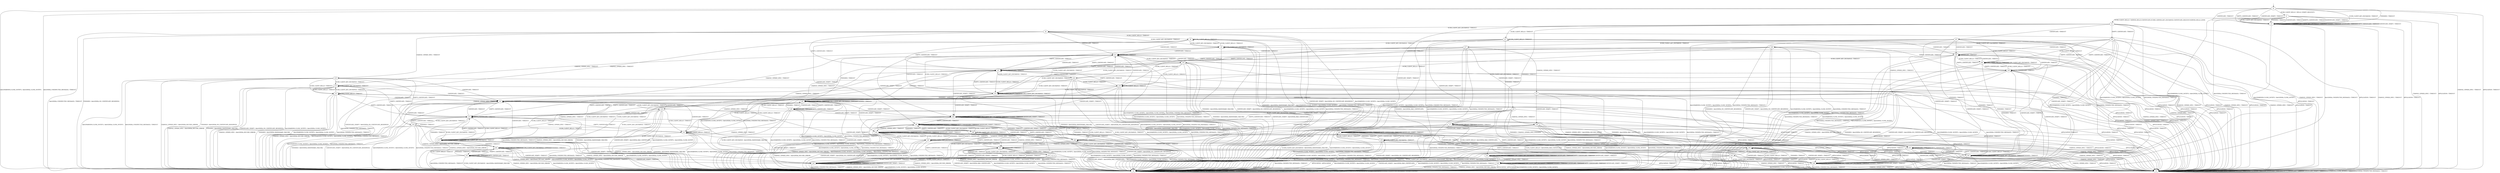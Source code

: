 digraph h7 {
s0 [label="s0"];
s1 [label="s1"];
s2 [label="s2"];
s3 [label="s3"];
s4 [label="s4"];
s5 [label="s5"];
s6 [label="s6"];
s7 [label="s7"];
s25 [label="s25"];
s26 [label="s26"];
s37 [label="s37"];
s54 [label="s54"];
s8 [label="s8"];
s9 [label="s9"];
s10 [label="s10"];
s11 [label="s11"];
s22 [label="s22"];
s27 [label="s27"];
s28 [label="s28"];
s29 [label="s29"];
s30 [label="s30"];
s44 [label="s44"];
s45 [label="s45"];
s55 [label="s55"];
s56 [label="s56"];
s58 [label="s58"];
s59 [label="s59"];
s12 [label="s12"];
s13 [label="s13"];
s14 [label="s14"];
s15 [label="s15"];
s16 [label="s16"];
s23 [label="s23"];
s24 [label="s24"];
s31 [label="s31"];
s32 [label="s32"];
s33 [label="s33"];
s38 [label="s38"];
s39 [label="s39"];
s40 [label="s40"];
s57 [label="s57"];
s17 [label="s17"];
s18 [label="s18"];
s19 [label="s19"];
s20 [label="s20"];
s34 [label="s34"];
s35 [label="s35"];
s41 [label="s41"];
s42 [label="s42"];
s43 [label="s43"];
s46 [label="s46"];
s48 [label="s48"];
s49 [label="s49"];
s21 [label="s21"];
s36 [label="s36"];
s47 [label="s47"];
s50 [label="s50"];
s51 [label="s51"];
s52 [label="s52"];
s53 [label="s53"];
s0 -> s1 [label="ECDH_CLIENT_HELLO / HELLO_VERIFY_REQUEST+"];
s0 -> s2 [label="ECDH_CLIENT_KEY_EXCHANGE / TIMEOUT"];
s0 -> s3 [label="CHANGE_CIPHER_SPEC / TIMEOUT"];
s0 -> s2 [label="FINISHED / TIMEOUT"];
s0 -> s3 [label="APPLICATION / TIMEOUT"];
s0 -> s2 [label="CERTIFICATE / TIMEOUT"];
s0 -> s2 [label="EMPTY_CERTIFICATE / TIMEOUT"];
s0 -> s2 [label="CERTIFICATE_VERIFY / TIMEOUT"];
s0 -> s4 [label="Alert(WARNING,CLOSE_NOTIFY) / Alert(FATAL,CLOSE_NOTIFY)"];
s0 -> s4 [label="Alert(FATAL,UNEXPECTED_MESSAGE) / TIMEOUT"];
s1 -> s5 [label="ECDH_CLIENT_HELLO / SERVER_HELLO,CERTIFICATE,ECDHE_SERVER_KEY_EXCHANGE,CERTIFICATE_REQUEST,SERVER_HELLO_DONE"];
s1 -> s2 [label="ECDH_CLIENT_KEY_EXCHANGE / TIMEOUT"];
s1 -> s3 [label="CHANGE_CIPHER_SPEC / TIMEOUT"];
s1 -> s2 [label="FINISHED / TIMEOUT"];
s1 -> s3 [label="APPLICATION / TIMEOUT"];
s1 -> s2 [label="CERTIFICATE / TIMEOUT"];
s1 -> s2 [label="EMPTY_CERTIFICATE / TIMEOUT"];
s1 -> s2 [label="CERTIFICATE_VERIFY / TIMEOUT"];
s1 -> s4 [label="Alert(WARNING,CLOSE_NOTIFY) / Alert(FATAL,CLOSE_NOTIFY)"];
s1 -> s4 [label="Alert(FATAL,UNEXPECTED_MESSAGE) / TIMEOUT"];
s2 -> s2 [label="ECDH_CLIENT_HELLO / TIMEOUT"];
s2 -> s2 [label="ECDH_CLIENT_KEY_EXCHANGE / TIMEOUT"];
s2 -> s3 [label="CHANGE_CIPHER_SPEC / TIMEOUT"];
s2 -> s2 [label="FINISHED / TIMEOUT"];
s2 -> s3 [label="APPLICATION / TIMEOUT"];
s2 -> s2 [label="CERTIFICATE / TIMEOUT"];
s2 -> s2 [label="EMPTY_CERTIFICATE / TIMEOUT"];
s2 -> s2 [label="CERTIFICATE_VERIFY / TIMEOUT"];
s2 -> s4 [label="Alert(WARNING,CLOSE_NOTIFY) / Alert(FATAL,CLOSE_NOTIFY)"];
s2 -> s4 [label="Alert(FATAL,UNEXPECTED_MESSAGE) / TIMEOUT"];
s3 -> s3 [label="ECDH_CLIENT_HELLO / TIMEOUT"];
s3 -> s3 [label="ECDH_CLIENT_KEY_EXCHANGE / TIMEOUT"];
s3 -> s3 [label="CHANGE_CIPHER_SPEC / TIMEOUT"];
s3 -> s3 [label="FINISHED / TIMEOUT"];
s3 -> s3 [label="APPLICATION / TIMEOUT"];
s3 -> s3 [label="CERTIFICATE / TIMEOUT"];
s3 -> s3 [label="EMPTY_CERTIFICATE / TIMEOUT"];
s3 -> s3 [label="CERTIFICATE_VERIFY / TIMEOUT"];
s3 -> s3 [label="Alert(WARNING,CLOSE_NOTIFY) / TIMEOUT"];
s3 -> s3 [label="Alert(FATAL,UNEXPECTED_MESSAGE) / TIMEOUT"];
s4 -> s4 [label="ECDH_CLIENT_HELLO / SOCKET_CLOSED"];
s4 -> s4 [label="ECDH_CLIENT_KEY_EXCHANGE / SOCKET_CLOSED"];
s4 -> s4 [label="CHANGE_CIPHER_SPEC / SOCKET_CLOSED"];
s4 -> s4 [label="FINISHED / SOCKET_CLOSED"];
s4 -> s4 [label="APPLICATION / SOCKET_CLOSED"];
s4 -> s4 [label="CERTIFICATE / SOCKET_CLOSED"];
s4 -> s4 [label="EMPTY_CERTIFICATE / SOCKET_CLOSED"];
s4 -> s4 [label="CERTIFICATE_VERIFY / SOCKET_CLOSED"];
s4 -> s4 [label="Alert(WARNING,CLOSE_NOTIFY) / SOCKET_CLOSED"];
s4 -> s4 [label="Alert(FATAL,UNEXPECTED_MESSAGE) / SOCKET_CLOSED"];
s5 -> s37 [label="ECDH_CLIENT_HELLO / TIMEOUT"];
s5 -> s6 [label="ECDH_CLIENT_KEY_EXCHANGE / TIMEOUT"];
s5 -> s3 [label="CHANGE_CIPHER_SPEC / TIMEOUT"];
s5 -> s7 [label="FINISHED / TIMEOUT"];
s5 -> s3 [label="APPLICATION / TIMEOUT"];
s5 -> s25 [label="CERTIFICATE / TIMEOUT"];
s5 -> s54 [label="EMPTY_CERTIFICATE / TIMEOUT"];
s5 -> s26 [label="CERTIFICATE_VERIFY / TIMEOUT"];
s5 -> s4 [label="Alert(WARNING,CLOSE_NOTIFY) / Alert(FATAL,CLOSE_NOTIFY)"];
s5 -> s4 [label="Alert(FATAL,UNEXPECTED_MESSAGE) / TIMEOUT"];
s6 -> s8 [label="ECDH_CLIENT_HELLO / TIMEOUT"];
s6 -> s9 [label="ECDH_CLIENT_KEY_EXCHANGE / TIMEOUT"];
s6 -> s10 [label="CHANGE_CIPHER_SPEC / TIMEOUT"];
s6 -> s4 [label="FINISHED / Alert(FATAL,NO_CERTIFICATE_RESERVED)"];
s6 -> s3 [label="APPLICATION / TIMEOUT"];
s6 -> s11 [label="CERTIFICATE / TIMEOUT"];
s6 -> s22 [label="EMPTY_CERTIFICATE / TIMEOUT"];
s6 -> s4 [label="CERTIFICATE_VERIFY / Alert(FATAL,NO_CERTIFICATE_RESERVED)"];
s6 -> s4 [label="Alert(WARNING,CLOSE_NOTIFY) / Alert(FATAL,CLOSE_NOTIFY)"];
s6 -> s4 [label="Alert(FATAL,UNEXPECTED_MESSAGE) / TIMEOUT"];
s7 -> s7 [label="ECDH_CLIENT_HELLO / TIMEOUT"];
s7 -> s4 [label="ECDH_CLIENT_KEY_EXCHANGE / Alert(FATAL,HANDSHAKE_FAILURE)"];
s7 -> s3 [label="CHANGE_CIPHER_SPEC / TIMEOUT"];
s7 -> s7 [label="FINISHED / TIMEOUT"];
s7 -> s3 [label="APPLICATION / TIMEOUT"];
s7 -> s55 [label="CERTIFICATE / TIMEOUT"];
s7 -> s55 [label="EMPTY_CERTIFICATE / TIMEOUT"];
s7 -> s26 [label="CERTIFICATE_VERIFY / TIMEOUT"];
s7 -> s4 [label="Alert(WARNING,CLOSE_NOTIFY) / Alert(FATAL,CLOSE_NOTIFY)"];
s7 -> s4 [label="Alert(FATAL,UNEXPECTED_MESSAGE) / TIMEOUT"];
s25 -> s44 [label="ECDH_CLIENT_HELLO / TIMEOUT"];
s25 -> s27 [label="ECDH_CLIENT_KEY_EXCHANGE / TIMEOUT"];
s25 -> s3 [label="CHANGE_CIPHER_SPEC / TIMEOUT"];
s25 -> s45 [label="FINISHED / TIMEOUT"];
s25 -> s3 [label="APPLICATION / TIMEOUT"];
s25 -> s28 [label="CERTIFICATE / TIMEOUT"];
s25 -> s59 [label="EMPTY_CERTIFICATE / TIMEOUT"];
s25 -> s58 [label="CERTIFICATE_VERIFY / TIMEOUT"];
s25 -> s4 [label="Alert(WARNING,CLOSE_NOTIFY) / Alert(FATAL,CLOSE_NOTIFY)"];
s25 -> s4 [label="Alert(FATAL,UNEXPECTED_MESSAGE) / TIMEOUT"];
s26 -> s26 [label="ECDH_CLIENT_HELLO / TIMEOUT"];
s26 -> s29 [label="ECDH_CLIENT_KEY_EXCHANGE / TIMEOUT"];
s26 -> s3 [label="CHANGE_CIPHER_SPEC / TIMEOUT"];
s26 -> s26 [label="FINISHED / TIMEOUT"];
s26 -> s3 [label="APPLICATION / TIMEOUT"];
s26 -> s30 [label="CERTIFICATE / TIMEOUT"];
s26 -> s26 [label="EMPTY_CERTIFICATE / TIMEOUT"];
s26 -> s26 [label="CERTIFICATE_VERIFY / TIMEOUT"];
s26 -> s4 [label="Alert(WARNING,CLOSE_NOTIFY) / Alert(FATAL,CLOSE_NOTIFY)"];
s26 -> s4 [label="Alert(FATAL,UNEXPECTED_MESSAGE) / TIMEOUT"];
s37 -> s37 [label="ECDH_CLIENT_HELLO / TIMEOUT"];
s37 -> s9 [label="ECDH_CLIENT_KEY_EXCHANGE / TIMEOUT"];
s37 -> s3 [label="CHANGE_CIPHER_SPEC / TIMEOUT"];
s37 -> s7 [label="FINISHED / TIMEOUT"];
s37 -> s3 [label="APPLICATION / TIMEOUT"];
s37 -> s28 [label="CERTIFICATE / TIMEOUT"];
s37 -> s59 [label="EMPTY_CERTIFICATE / TIMEOUT"];
s37 -> s26 [label="CERTIFICATE_VERIFY / TIMEOUT"];
s37 -> s4 [label="Alert(WARNING,CLOSE_NOTIFY) / Alert(FATAL,CLOSE_NOTIFY)"];
s37 -> s4 [label="Alert(FATAL,UNEXPECTED_MESSAGE) / TIMEOUT"];
s54 -> s44 [label="ECDH_CLIENT_HELLO / TIMEOUT"];
s54 -> s56 [label="ECDH_CLIENT_KEY_EXCHANGE / TIMEOUT"];
s54 -> s3 [label="CHANGE_CIPHER_SPEC / TIMEOUT"];
s54 -> s45 [label="FINISHED / TIMEOUT"];
s54 -> s3 [label="APPLICATION / TIMEOUT"];
s54 -> s28 [label="CERTIFICATE / TIMEOUT"];
s54 -> s59 [label="EMPTY_CERTIFICATE / TIMEOUT"];
s54 -> s58 [label="CERTIFICATE_VERIFY / TIMEOUT"];
s54 -> s4 [label="Alert(WARNING,CLOSE_NOTIFY) / Alert(FATAL,CLOSE_NOTIFY)"];
s54 -> s4 [label="Alert(FATAL,UNEXPECTED_MESSAGE) / TIMEOUT"];
s8 -> s8 [label="ECDH_CLIENT_HELLO / TIMEOUT"];
s8 -> s9 [label="ECDH_CLIENT_KEY_EXCHANGE / TIMEOUT"];
s8 -> s12 [label="CHANGE_CIPHER_SPEC / TIMEOUT"];
s8 -> s4 [label="FINISHED / Alert(FATAL,HANDSHAKE_FAILURE)"];
s8 -> s3 [label="APPLICATION / TIMEOUT"];
s8 -> s11 [label="CERTIFICATE / TIMEOUT"];
s8 -> s22 [label="EMPTY_CERTIFICATE / TIMEOUT"];
s8 -> s38 [label="CERTIFICATE_VERIFY / TIMEOUT"];
s8 -> s4 [label="Alert(WARNING,CLOSE_NOTIFY) / Alert(FATAL,CLOSE_NOTIFY)"];
s8 -> s4 [label="Alert(FATAL,UNEXPECTED_MESSAGE) / TIMEOUT"];
s9 -> s8 [label="ECDH_CLIENT_HELLO / TIMEOUT"];
s9 -> s9 [label="ECDH_CLIENT_KEY_EXCHANGE / TIMEOUT"];
s9 -> s13 [label="CHANGE_CIPHER_SPEC / TIMEOUT"];
s9 -> s4 [label="FINISHED / Alert(FATAL,HANDSHAKE_FAILURE)"];
s9 -> s3 [label="APPLICATION / TIMEOUT"];
s9 -> s11 [label="CERTIFICATE / TIMEOUT"];
s9 -> s22 [label="EMPTY_CERTIFICATE / TIMEOUT"];
s9 -> s4 [label="CERTIFICATE_VERIFY / Alert(FATAL,NO_CERTIFICATE_RESERVED)"];
s9 -> s4 [label="Alert(WARNING,CLOSE_NOTIFY) / Alert(FATAL,CLOSE_NOTIFY)"];
s9 -> s4 [label="Alert(FATAL,UNEXPECTED_MESSAGE) / TIMEOUT"];
s10 -> s12 [label="ECDH_CLIENT_HELLO / TIMEOUT"];
s10 -> s13 [label="ECDH_CLIENT_KEY_EXCHANGE / TIMEOUT"];
s10 -> s4 [label="CHANGE_CIPHER_SPEC / Alert(FATAL,DECODE_ERROR)"];
s10 -> s4 [label="FINISHED / Alert(FATAL,NO_CERTIFICATE_RESERVED)"];
s10 -> s3 [label="APPLICATION / TIMEOUT"];
s10 -> s14 [label="CERTIFICATE / TIMEOUT"];
s10 -> s15 [label="EMPTY_CERTIFICATE / TIMEOUT"];
s10 -> s4 [label="CERTIFICATE_VERIFY / Alert(FATAL,NO_CERTIFICATE_RESERVED)"];
s10 -> s4 [label="Alert(WARNING,CLOSE_NOTIFY) / Alert(FATAL,CLOSE_NOTIFY)"];
s10 -> s4 [label="Alert(FATAL,UNEXPECTED_MESSAGE) / TIMEOUT"];
s11 -> s23 [label="ECDH_CLIENT_HELLO / TIMEOUT"];
s11 -> s16 [label="ECDH_CLIENT_KEY_EXCHANGE / TIMEOUT"];
s11 -> s14 [label="CHANGE_CIPHER_SPEC / TIMEOUT"];
s11 -> s39 [label="FINISHED / TIMEOUT"];
s11 -> s3 [label="APPLICATION / TIMEOUT"];
s11 -> s11 [label="CERTIFICATE / TIMEOUT"];
s11 -> s22 [label="EMPTY_CERTIFICATE / TIMEOUT"];
s11 -> s40 [label="CERTIFICATE_VERIFY / TIMEOUT"];
s11 -> s4 [label="Alert(WARNING,CLOSE_NOTIFY) / Alert(FATAL,CLOSE_NOTIFY)"];
s11 -> s4 [label="Alert(FATAL,UNEXPECTED_MESSAGE) / TIMEOUT"];
s22 -> s23 [label="ECDH_CLIENT_HELLO / TIMEOUT"];
s22 -> s24 [label="ECDH_CLIENT_KEY_EXCHANGE / TIMEOUT"];
s22 -> s15 [label="CHANGE_CIPHER_SPEC / TIMEOUT"];
s22 -> s39 [label="FINISHED / TIMEOUT"];
s22 -> s3 [label="APPLICATION / TIMEOUT"];
s22 -> s11 [label="CERTIFICATE / TIMEOUT"];
s22 -> s22 [label="EMPTY_CERTIFICATE / TIMEOUT"];
s22 -> s40 [label="CERTIFICATE_VERIFY / TIMEOUT"];
s22 -> s4 [label="Alert(WARNING,CLOSE_NOTIFY) / Alert(FATAL,CLOSE_NOTIFY)"];
s22 -> s4 [label="Alert(FATAL,UNEXPECTED_MESSAGE) / TIMEOUT"];
s27 -> s20 [label="ECDH_CLIENT_HELLO / TIMEOUT"];
s27 -> s23 [label="ECDH_CLIENT_KEY_EXCHANGE / TIMEOUT"];
s27 -> s31 [label="CHANGE_CIPHER_SPEC / TIMEOUT"];
s27 -> s4 [label="FINISHED / Alert(FATAL,BAD_CERTIFICATE)"];
s27 -> s3 [label="APPLICATION / TIMEOUT"];
s27 -> s11 [label="CERTIFICATE / TIMEOUT"];
s27 -> s22 [label="EMPTY_CERTIFICATE / TIMEOUT"];
s27 -> s32 [label="CERTIFICATE_VERIFY / TIMEOUT"];
s27 -> s4 [label="Alert(WARNING,CLOSE_NOTIFY) / Alert(FATAL,CLOSE_NOTIFY)"];
s27 -> s4 [label="Alert(FATAL,UNEXPECTED_MESSAGE) / TIMEOUT"];
s28 -> s44 [label="ECDH_CLIENT_HELLO / TIMEOUT"];
s28 -> s16 [label="ECDH_CLIENT_KEY_EXCHANGE / TIMEOUT"];
s28 -> s3 [label="CHANGE_CIPHER_SPEC / TIMEOUT"];
s28 -> s45 [label="FINISHED / TIMEOUT"];
s28 -> s3 [label="APPLICATION / TIMEOUT"];
s28 -> s28 [label="CERTIFICATE / TIMEOUT"];
s28 -> s59 [label="EMPTY_CERTIFICATE / TIMEOUT"];
s28 -> s58 [label="CERTIFICATE_VERIFY / TIMEOUT"];
s28 -> s4 [label="Alert(WARNING,CLOSE_NOTIFY) / Alert(FATAL,CLOSE_NOTIFY)"];
s28 -> s4 [label="Alert(FATAL,UNEXPECTED_MESSAGE) / TIMEOUT"];
s29 -> s26 [label="ECDH_CLIENT_HELLO / TIMEOUT"];
s29 -> s29 [label="ECDH_CLIENT_KEY_EXCHANGE / TIMEOUT"];
s29 -> s3 [label="CHANGE_CIPHER_SPEC / TIMEOUT"];
s29 -> s26 [label="FINISHED / TIMEOUT"];
s29 -> s3 [label="APPLICATION / TIMEOUT"];
s29 -> s30 [label="CERTIFICATE / TIMEOUT"];
s29 -> s26 [label="EMPTY_CERTIFICATE / TIMEOUT"];
s29 -> s4 [label="CERTIFICATE_VERIFY / Alert(FATAL,NO_CERTIFICATE_RESERVED)"];
s29 -> s4 [label="Alert(WARNING,CLOSE_NOTIFY) / Alert(FATAL,CLOSE_NOTIFY)"];
s29 -> s4 [label="Alert(FATAL,UNEXPECTED_MESSAGE) / TIMEOUT"];
s30 -> s58 [label="ECDH_CLIENT_HELLO / TIMEOUT"];
s30 -> s33 [label="ECDH_CLIENT_KEY_EXCHANGE / TIMEOUT"];
s30 -> s3 [label="CHANGE_CIPHER_SPEC / TIMEOUT"];
s30 -> s58 [label="FINISHED / TIMEOUT"];
s30 -> s3 [label="APPLICATION / TIMEOUT"];
s30 -> s30 [label="CERTIFICATE / TIMEOUT"];
s30 -> s26 [label="EMPTY_CERTIFICATE / TIMEOUT"];
s30 -> s58 [label="CERTIFICATE_VERIFY / TIMEOUT"];
s30 -> s4 [label="Alert(WARNING,CLOSE_NOTIFY) / Alert(FATAL,CLOSE_NOTIFY)"];
s30 -> s4 [label="Alert(FATAL,UNEXPECTED_MESSAGE) / TIMEOUT"];
s44 -> s44 [label="ECDH_CLIENT_HELLO / TIMEOUT"];
s44 -> s44 [label="ECDH_CLIENT_KEY_EXCHANGE / TIMEOUT"];
s44 -> s3 [label="CHANGE_CIPHER_SPEC / TIMEOUT"];
s44 -> s45 [label="FINISHED / TIMEOUT"];
s44 -> s3 [label="APPLICATION / TIMEOUT"];
s44 -> s28 [label="CERTIFICATE / TIMEOUT"];
s44 -> s59 [label="EMPTY_CERTIFICATE / TIMEOUT"];
s44 -> s58 [label="CERTIFICATE_VERIFY / TIMEOUT"];
s44 -> s4 [label="Alert(WARNING,CLOSE_NOTIFY) / Alert(FATAL,CLOSE_NOTIFY)"];
s44 -> s4 [label="Alert(FATAL,UNEXPECTED_MESSAGE) / TIMEOUT"];
s45 -> s45 [label="ECDH_CLIENT_HELLO / TIMEOUT"];
s45 -> s45 [label="ECDH_CLIENT_KEY_EXCHANGE / TIMEOUT"];
s45 -> s3 [label="CHANGE_CIPHER_SPEC / TIMEOUT"];
s45 -> s45 [label="FINISHED / TIMEOUT"];
s45 -> s3 [label="APPLICATION / TIMEOUT"];
s45 -> s55 [label="CERTIFICATE / TIMEOUT"];
s45 -> s55 [label="EMPTY_CERTIFICATE / TIMEOUT"];
s45 -> s58 [label="CERTIFICATE_VERIFY / TIMEOUT"];
s45 -> s4 [label="Alert(WARNING,CLOSE_NOTIFY) / Alert(FATAL,CLOSE_NOTIFY)"];
s45 -> s4 [label="Alert(FATAL,UNEXPECTED_MESSAGE) / TIMEOUT"];
s55 -> s45 [label="ECDH_CLIENT_HELLO / TIMEOUT"];
s55 -> s4 [label="ECDH_CLIENT_KEY_EXCHANGE / Alert(FATAL,HANDSHAKE_FAILURE)"];
s55 -> s3 [label="CHANGE_CIPHER_SPEC / TIMEOUT"];
s55 -> s45 [label="FINISHED / TIMEOUT"];
s55 -> s3 [label="APPLICATION / TIMEOUT"];
s55 -> s55 [label="CERTIFICATE / TIMEOUT"];
s55 -> s55 [label="EMPTY_CERTIFICATE / TIMEOUT"];
s55 -> s58 [label="CERTIFICATE_VERIFY / TIMEOUT"];
s55 -> s4 [label="Alert(WARNING,CLOSE_NOTIFY) / Alert(FATAL,CLOSE_NOTIFY)"];
s55 -> s4 [label="Alert(FATAL,UNEXPECTED_MESSAGE) / TIMEOUT"];
s56 -> s20 [label="ECDH_CLIENT_HELLO / TIMEOUT"];
s56 -> s23 [label="ECDH_CLIENT_KEY_EXCHANGE / TIMEOUT"];
s56 -> s57 [label="CHANGE_CIPHER_SPEC / TIMEOUT"];
s56 -> s4 [label="FINISHED / Alert(FATAL,NO_CERTIFICATE_RESERVED)"];
s56 -> s3 [label="APPLICATION / TIMEOUT"];
s56 -> s11 [label="CERTIFICATE / TIMEOUT"];
s56 -> s22 [label="EMPTY_CERTIFICATE / TIMEOUT"];
s56 -> s4 [label="CERTIFICATE_VERIFY / Alert(FATAL,NO_CERTIFICATE_RESERVED)"];
s56 -> s4 [label="Alert(WARNING,CLOSE_NOTIFY) / Alert(FATAL,CLOSE_NOTIFY)"];
s56 -> s4 [label="Alert(FATAL,UNEXPECTED_MESSAGE) / TIMEOUT"];
s58 -> s58 [label="ECDH_CLIENT_HELLO / TIMEOUT"];
s58 -> s58 [label="ECDH_CLIENT_KEY_EXCHANGE / TIMEOUT"];
s58 -> s3 [label="CHANGE_CIPHER_SPEC / TIMEOUT"];
s58 -> s58 [label="FINISHED / TIMEOUT"];
s58 -> s3 [label="APPLICATION / TIMEOUT"];
s58 -> s30 [label="CERTIFICATE / TIMEOUT"];
s58 -> s26 [label="EMPTY_CERTIFICATE / TIMEOUT"];
s58 -> s58 [label="CERTIFICATE_VERIFY / TIMEOUT"];
s58 -> s4 [label="Alert(WARNING,CLOSE_NOTIFY) / Alert(FATAL,CLOSE_NOTIFY)"];
s58 -> s4 [label="Alert(FATAL,UNEXPECTED_MESSAGE) / TIMEOUT"];
s59 -> s44 [label="ECDH_CLIENT_HELLO / TIMEOUT"];
s59 -> s24 [label="ECDH_CLIENT_KEY_EXCHANGE / TIMEOUT"];
s59 -> s3 [label="CHANGE_CIPHER_SPEC / TIMEOUT"];
s59 -> s45 [label="FINISHED / TIMEOUT"];
s59 -> s3 [label="APPLICATION / TIMEOUT"];
s59 -> s28 [label="CERTIFICATE / TIMEOUT"];
s59 -> s59 [label="EMPTY_CERTIFICATE / TIMEOUT"];
s59 -> s58 [label="CERTIFICATE_VERIFY / TIMEOUT"];
s59 -> s4 [label="Alert(WARNING,CLOSE_NOTIFY) / Alert(FATAL,CLOSE_NOTIFY)"];
s59 -> s4 [label="Alert(FATAL,UNEXPECTED_MESSAGE) / TIMEOUT"];
s12 -> s12 [label="ECDH_CLIENT_HELLO / TIMEOUT"];
s12 -> s13 [label="ECDH_CLIENT_KEY_EXCHANGE / TIMEOUT"];
s12 -> s4 [label="CHANGE_CIPHER_SPEC / Alert(FATAL,DECODE_ERROR)"];
s12 -> s4 [label="FINISHED / Alert(FATAL,HANDSHAKE_FAILURE)"];
s12 -> s3 [label="APPLICATION / TIMEOUT"];
s12 -> s14 [label="CERTIFICATE / TIMEOUT"];
s12 -> s15 [label="EMPTY_CERTIFICATE / TIMEOUT"];
s12 -> s41 [label="CERTIFICATE_VERIFY / TIMEOUT"];
s12 -> s4 [label="Alert(WARNING,CLOSE_NOTIFY) / Alert(FATAL,CLOSE_NOTIFY)"];
s12 -> s4 [label="Alert(FATAL,UNEXPECTED_MESSAGE) / TIMEOUT"];
s13 -> s12 [label="ECDH_CLIENT_HELLO / TIMEOUT"];
s13 -> s13 [label="ECDH_CLIENT_KEY_EXCHANGE / TIMEOUT"];
s13 -> s4 [label="CHANGE_CIPHER_SPEC / Alert(FATAL,DECODE_ERROR)"];
s13 -> s4 [label="FINISHED / Alert(FATAL,HANDSHAKE_FAILURE)"];
s13 -> s3 [label="APPLICATION / TIMEOUT"];
s13 -> s14 [label="CERTIFICATE / TIMEOUT"];
s13 -> s15 [label="EMPTY_CERTIFICATE / TIMEOUT"];
s13 -> s4 [label="CERTIFICATE_VERIFY / Alert(FATAL,NO_CERTIFICATE_RESERVED)"];
s13 -> s4 [label="Alert(WARNING,CLOSE_NOTIFY) / Alert(FATAL,CLOSE_NOTIFY)"];
s13 -> s4 [label="Alert(FATAL,UNEXPECTED_MESSAGE) / TIMEOUT"];
s14 -> s17 [label="ECDH_CLIENT_HELLO / TIMEOUT"];
s14 -> s18 [label="ECDH_CLIENT_KEY_EXCHANGE / TIMEOUT"];
s14 -> s4 [label="CHANGE_CIPHER_SPEC / Alert(FATAL,DECODE_ERROR)"];
s14 -> s42 [label="FINISHED / TIMEOUT"];
s14 -> s3 [label="APPLICATION / TIMEOUT"];
s14 -> s14 [label="CERTIFICATE / TIMEOUT"];
s14 -> s15 [label="EMPTY_CERTIFICATE / TIMEOUT"];
s14 -> s43 [label="CERTIFICATE_VERIFY / TIMEOUT"];
s14 -> s4 [label="Alert(WARNING,CLOSE_NOTIFY) / Alert(FATAL,CLOSE_NOTIFY)"];
s14 -> s4 [label="Alert(FATAL,UNEXPECTED_MESSAGE) / TIMEOUT"];
s15 -> s17 [label="ECDH_CLIENT_HELLO / TIMEOUT"];
s15 -> s19 [label="ECDH_CLIENT_KEY_EXCHANGE / TIMEOUT"];
s15 -> s4 [label="CHANGE_CIPHER_SPEC / Alert(FATAL,DECODE_ERROR)"];
s15 -> s42 [label="FINISHED / TIMEOUT"];
s15 -> s3 [label="APPLICATION / TIMEOUT"];
s15 -> s14 [label="CERTIFICATE / TIMEOUT"];
s15 -> s15 [label="EMPTY_CERTIFICATE / TIMEOUT"];
s15 -> s43 [label="CERTIFICATE_VERIFY / TIMEOUT"];
s15 -> s4 [label="Alert(WARNING,CLOSE_NOTIFY) / Alert(FATAL,CLOSE_NOTIFY)"];
s15 -> s4 [label="Alert(FATAL,UNEXPECTED_MESSAGE) / TIMEOUT"];
s16 -> s20 [label="ECDH_CLIENT_HELLO / TIMEOUT"];
s16 -> s23 [label="ECDH_CLIENT_KEY_EXCHANGE / TIMEOUT"];
s16 -> s18 [label="CHANGE_CIPHER_SPEC / TIMEOUT"];
s16 -> s4 [label="FINISHED / Alert(FATAL,HANDSHAKE_FAILURE)"];
s16 -> s3 [label="APPLICATION / TIMEOUT"];
s16 -> s11 [label="CERTIFICATE / TIMEOUT"];
s16 -> s22 [label="EMPTY_CERTIFICATE / TIMEOUT"];
s16 -> s4 [label="CERTIFICATE_VERIFY / Alert(FATAL,BAD_CERTIFICATE)"];
s16 -> s4 [label="Alert(WARNING,CLOSE_NOTIFY) / Alert(FATAL,CLOSE_NOTIFY)"];
s16 -> s4 [label="Alert(FATAL,UNEXPECTED_MESSAGE) / TIMEOUT"];
s23 -> s23 [label="ECDH_CLIENT_HELLO / TIMEOUT"];
s23 -> s23 [label="ECDH_CLIENT_KEY_EXCHANGE / TIMEOUT"];
s23 -> s17 [label="CHANGE_CIPHER_SPEC / TIMEOUT"];
s23 -> s39 [label="FINISHED / TIMEOUT"];
s23 -> s3 [label="APPLICATION / TIMEOUT"];
s23 -> s11 [label="CERTIFICATE / TIMEOUT"];
s23 -> s22 [label="EMPTY_CERTIFICATE / TIMEOUT"];
s23 -> s40 [label="CERTIFICATE_VERIFY / TIMEOUT"];
s23 -> s4 [label="Alert(WARNING,CLOSE_NOTIFY) / Alert(FATAL,CLOSE_NOTIFY)"];
s23 -> s4 [label="Alert(FATAL,UNEXPECTED_MESSAGE) / TIMEOUT"];
s24 -> s20 [label="ECDH_CLIENT_HELLO / TIMEOUT"];
s24 -> s23 [label="ECDH_CLIENT_KEY_EXCHANGE / TIMEOUT"];
s24 -> s19 [label="CHANGE_CIPHER_SPEC / TIMEOUT"];
s24 -> s4 [label="FINISHED / Alert(FATAL,HANDSHAKE_FAILURE)"];
s24 -> s3 [label="APPLICATION / TIMEOUT"];
s24 -> s11 [label="CERTIFICATE / TIMEOUT"];
s24 -> s22 [label="EMPTY_CERTIFICATE / TIMEOUT"];
s24 -> s4 [label="CERTIFICATE_VERIFY / Alert(FATAL,NO_CERTIFICATE_RESERVED)"];
s24 -> s4 [label="Alert(WARNING,CLOSE_NOTIFY) / Alert(FATAL,CLOSE_NOTIFY)"];
s24 -> s4 [label="Alert(FATAL,UNEXPECTED_MESSAGE) / TIMEOUT"];
s31 -> s21 [label="ECDH_CLIENT_HELLO / TIMEOUT"];
s31 -> s17 [label="ECDH_CLIENT_KEY_EXCHANGE / TIMEOUT"];
s31 -> s4 [label="CHANGE_CIPHER_SPEC / Alert(FATAL,DECODE_ERROR)"];
s31 -> s4 [label="FINISHED / Alert(FATAL,BAD_CERTIFICATE)"];
s31 -> s3 [label="APPLICATION / TIMEOUT"];
s31 -> s14 [label="CERTIFICATE / TIMEOUT"];
s31 -> s15 [label="EMPTY_CERTIFICATE / TIMEOUT"];
s31 -> s34 [label="CERTIFICATE_VERIFY / TIMEOUT"];
s31 -> s4 [label="Alert(WARNING,CLOSE_NOTIFY) / Alert(FATAL,CLOSE_NOTIFY)"];
s31 -> s4 [label="Alert(FATAL,UNEXPECTED_MESSAGE) / TIMEOUT"];
s32 -> s4 [label="ECDH_CLIENT_HELLO / Alert(FATAL,BAD_CERTIFICATE)"];
s32 -> s40 [label="ECDH_CLIENT_KEY_EXCHANGE / TIMEOUT"];
s32 -> s34 [label="CHANGE_CIPHER_SPEC / TIMEOUT"];
s32 -> s35 [label="FINISHED / CHANGE_CIPHER_SPEC,FINISHED"];
s32 -> s3 [label="APPLICATION / TIMEOUT"];
s32 -> s46 [label="CERTIFICATE / TIMEOUT"];
s32 -> s38 [label="EMPTY_CERTIFICATE / TIMEOUT"];
s32 -> s40 [label="CERTIFICATE_VERIFY / TIMEOUT"];
s32 -> s4 [label="Alert(WARNING,CLOSE_NOTIFY) / Alert(FATAL,CLOSE_NOTIFY)"];
s32 -> s4 [label="Alert(FATAL,UNEXPECTED_MESSAGE) / TIMEOUT"];
s33 -> s58 [label="ECDH_CLIENT_HELLO / TIMEOUT"];
s33 -> s58 [label="ECDH_CLIENT_KEY_EXCHANGE / TIMEOUT"];
s33 -> s3 [label="CHANGE_CIPHER_SPEC / TIMEOUT"];
s33 -> s58 [label="FINISHED / TIMEOUT"];
s33 -> s3 [label="APPLICATION / TIMEOUT"];
s33 -> s30 [label="CERTIFICATE / TIMEOUT"];
s33 -> s26 [label="EMPTY_CERTIFICATE / TIMEOUT"];
s33 -> s4 [label="CERTIFICATE_VERIFY / Alert(FATAL,BAD_CERTIFICATE)"];
s33 -> s4 [label="Alert(WARNING,CLOSE_NOTIFY) / Alert(FATAL,CLOSE_NOTIFY)"];
s33 -> s4 [label="Alert(FATAL,UNEXPECTED_MESSAGE) / TIMEOUT"];
s38 -> s38 [label="ECDH_CLIENT_HELLO / TIMEOUT"];
s38 -> s48 [label="ECDH_CLIENT_KEY_EXCHANGE / TIMEOUT"];
s38 -> s41 [label="CHANGE_CIPHER_SPEC / TIMEOUT"];
s38 -> s38 [label="FINISHED / TIMEOUT"];
s38 -> s3 [label="APPLICATION / TIMEOUT"];
s38 -> s46 [label="CERTIFICATE / TIMEOUT"];
s38 -> s38 [label="EMPTY_CERTIFICATE / TIMEOUT"];
s38 -> s38 [label="CERTIFICATE_VERIFY / TIMEOUT"];
s38 -> s4 [label="Alert(WARNING,CLOSE_NOTIFY) / Alert(FATAL,CLOSE_NOTIFY)"];
s38 -> s4 [label="Alert(FATAL,UNEXPECTED_MESSAGE) / TIMEOUT"];
s39 -> s39 [label="ECDH_CLIENT_HELLO / TIMEOUT"];
s39 -> s39 [label="ECDH_CLIENT_KEY_EXCHANGE / TIMEOUT"];
s39 -> s42 [label="CHANGE_CIPHER_SPEC / TIMEOUT"];
s39 -> s39 [label="FINISHED / TIMEOUT"];
s39 -> s3 [label="APPLICATION / TIMEOUT"];
s39 -> s49 [label="CERTIFICATE / TIMEOUT"];
s39 -> s49 [label="EMPTY_CERTIFICATE / TIMEOUT"];
s39 -> s40 [label="CERTIFICATE_VERIFY / TIMEOUT"];
s39 -> s4 [label="Alert(WARNING,CLOSE_NOTIFY) / Alert(FATAL,CLOSE_NOTIFY)"];
s39 -> s4 [label="Alert(FATAL,UNEXPECTED_MESSAGE) / TIMEOUT"];
s40 -> s40 [label="ECDH_CLIENT_HELLO / TIMEOUT"];
s40 -> s40 [label="ECDH_CLIENT_KEY_EXCHANGE / TIMEOUT"];
s40 -> s43 [label="CHANGE_CIPHER_SPEC / TIMEOUT"];
s40 -> s40 [label="FINISHED / TIMEOUT"];
s40 -> s3 [label="APPLICATION / TIMEOUT"];
s40 -> s46 [label="CERTIFICATE / TIMEOUT"];
s40 -> s38 [label="EMPTY_CERTIFICATE / TIMEOUT"];
s40 -> s40 [label="CERTIFICATE_VERIFY / TIMEOUT"];
s40 -> s4 [label="Alert(WARNING,CLOSE_NOTIFY) / Alert(FATAL,CLOSE_NOTIFY)"];
s40 -> s4 [label="Alert(FATAL,UNEXPECTED_MESSAGE) / TIMEOUT"];
s57 -> s21 [label="ECDH_CLIENT_HELLO / TIMEOUT"];
s57 -> s17 [label="ECDH_CLIENT_KEY_EXCHANGE / TIMEOUT"];
s57 -> s4 [label="CHANGE_CIPHER_SPEC / Alert(FATAL,DECODE_ERROR)"];
s57 -> s4 [label="FINISHED / Alert(FATAL,NO_CERTIFICATE_RESERVED)"];
s57 -> s3 [label="APPLICATION / TIMEOUT"];
s57 -> s14 [label="CERTIFICATE / TIMEOUT"];
s57 -> s15 [label="EMPTY_CERTIFICATE / TIMEOUT"];
s57 -> s4 [label="CERTIFICATE_VERIFY / Alert(FATAL,NO_CERTIFICATE_RESERVED)"];
s57 -> s4 [label="Alert(WARNING,CLOSE_NOTIFY) / Alert(FATAL,CLOSE_NOTIFY)"];
s57 -> s4 [label="Alert(FATAL,UNEXPECTED_MESSAGE) / TIMEOUT"];
s17 -> s17 [label="ECDH_CLIENT_HELLO / TIMEOUT"];
s17 -> s17 [label="ECDH_CLIENT_KEY_EXCHANGE / TIMEOUT"];
s17 -> s4 [label="CHANGE_CIPHER_SPEC / Alert(FATAL,DECODE_ERROR)"];
s17 -> s42 [label="FINISHED / TIMEOUT"];
s17 -> s3 [label="APPLICATION / TIMEOUT"];
s17 -> s14 [label="CERTIFICATE / TIMEOUT"];
s17 -> s15 [label="EMPTY_CERTIFICATE / TIMEOUT"];
s17 -> s43 [label="CERTIFICATE_VERIFY / TIMEOUT"];
s17 -> s4 [label="Alert(WARNING,CLOSE_NOTIFY) / Alert(FATAL,CLOSE_NOTIFY)"];
s17 -> s4 [label="Alert(FATAL,UNEXPECTED_MESSAGE) / TIMEOUT"];
s18 -> s21 [label="ECDH_CLIENT_HELLO / TIMEOUT"];
s18 -> s17 [label="ECDH_CLIENT_KEY_EXCHANGE / TIMEOUT"];
s18 -> s4 [label="CHANGE_CIPHER_SPEC / Alert(FATAL,DECODE_ERROR)"];
s18 -> s4 [label="FINISHED / Alert(FATAL,HANDSHAKE_FAILURE)"];
s18 -> s3 [label="APPLICATION / TIMEOUT"];
s18 -> s14 [label="CERTIFICATE / TIMEOUT"];
s18 -> s15 [label="EMPTY_CERTIFICATE / TIMEOUT"];
s18 -> s4 [label="CERTIFICATE_VERIFY / Alert(FATAL,BAD_CERTIFICATE)"];
s18 -> s4 [label="Alert(WARNING,CLOSE_NOTIFY) / Alert(FATAL,CLOSE_NOTIFY)"];
s18 -> s4 [label="Alert(FATAL,UNEXPECTED_MESSAGE) / TIMEOUT"];
s19 -> s21 [label="ECDH_CLIENT_HELLO / TIMEOUT"];
s19 -> s17 [label="ECDH_CLIENT_KEY_EXCHANGE / TIMEOUT"];
s19 -> s4 [label="CHANGE_CIPHER_SPEC / Alert(FATAL,DECODE_ERROR)"];
s19 -> s4 [label="FINISHED / Alert(FATAL,HANDSHAKE_FAILURE)"];
s19 -> s3 [label="APPLICATION / TIMEOUT"];
s19 -> s14 [label="CERTIFICATE / TIMEOUT"];
s19 -> s15 [label="EMPTY_CERTIFICATE / TIMEOUT"];
s19 -> s4 [label="CERTIFICATE_VERIFY / Alert(FATAL,NO_CERTIFICATE_RESERVED)"];
s19 -> s4 [label="Alert(WARNING,CLOSE_NOTIFY) / Alert(FATAL,CLOSE_NOTIFY)"];
s19 -> s4 [label="Alert(FATAL,UNEXPECTED_MESSAGE) / TIMEOUT"];
s20 -> s20 [label="ECDH_CLIENT_HELLO / TIMEOUT"];
s20 -> s23 [label="ECDH_CLIENT_KEY_EXCHANGE / TIMEOUT"];
s20 -> s21 [label="CHANGE_CIPHER_SPEC / TIMEOUT"];
s20 -> s4 [label="FINISHED / Alert(FATAL,HANDSHAKE_FAILURE)"];
s20 -> s3 [label="APPLICATION / TIMEOUT"];
s20 -> s11 [label="CERTIFICATE / TIMEOUT"];
s20 -> s22 [label="EMPTY_CERTIFICATE / TIMEOUT"];
s20 -> s40 [label="CERTIFICATE_VERIFY / TIMEOUT"];
s20 -> s4 [label="Alert(WARNING,CLOSE_NOTIFY) / Alert(FATAL,CLOSE_NOTIFY)"];
s20 -> s4 [label="Alert(FATAL,UNEXPECTED_MESSAGE) / TIMEOUT"];
s34 -> s4 [label="ECDH_CLIENT_HELLO / Alert(FATAL,BAD_CERTIFICATE)"];
s34 -> s43 [label="ECDH_CLIENT_KEY_EXCHANGE / TIMEOUT"];
s34 -> s4 [label="CHANGE_CIPHER_SPEC / Alert(FATAL,DECODE_ERROR)"];
s34 -> s36 [label="FINISHED / CHANGE_CIPHER_SPEC,FINISHED"];
s34 -> s3 [label="APPLICATION / TIMEOUT"];
s34 -> s47 [label="CERTIFICATE / TIMEOUT"];
s34 -> s41 [label="EMPTY_CERTIFICATE / TIMEOUT"];
s34 -> s43 [label="CERTIFICATE_VERIFY / TIMEOUT"];
s34 -> s4 [label="Alert(WARNING,CLOSE_NOTIFY) / Alert(FATAL,CLOSE_NOTIFY)"];
s34 -> s4 [label="Alert(FATAL,UNEXPECTED_MESSAGE) / TIMEOUT"];
s35 -> s35 [label="ECDH_CLIENT_HELLO / TIMEOUT"];
s35 -> s35 [label="ECDH_CLIENT_KEY_EXCHANGE / TIMEOUT"];
s35 -> s36 [label="CHANGE_CIPHER_SPEC / TIMEOUT"];
s35 -> s35 [label="FINISHED / TIMEOUT"];
s35 -> s4 [label="APPLICATION / APPLICATION"];
s35 -> s35 [label="CERTIFICATE / TIMEOUT"];
s35 -> s35 [label="EMPTY_CERTIFICATE / TIMEOUT"];
s35 -> s35 [label="CERTIFICATE_VERIFY / TIMEOUT"];
s35 -> s4 [label="Alert(WARNING,CLOSE_NOTIFY) / Alert(FATAL,CLOSE_NOTIFY)"];
s35 -> s4 [label="Alert(FATAL,UNEXPECTED_MESSAGE) / TIMEOUT"];
s41 -> s41 [label="ECDH_CLIENT_HELLO / TIMEOUT"];
s41 -> s50 [label="ECDH_CLIENT_KEY_EXCHANGE / TIMEOUT"];
s41 -> s4 [label="CHANGE_CIPHER_SPEC / Alert(FATAL,DECODE_ERROR)"];
s41 -> s41 [label="FINISHED / TIMEOUT"];
s41 -> s3 [label="APPLICATION / TIMEOUT"];
s41 -> s47 [label="CERTIFICATE / TIMEOUT"];
s41 -> s41 [label="EMPTY_CERTIFICATE / TIMEOUT"];
s41 -> s41 [label="CERTIFICATE_VERIFY / TIMEOUT"];
s41 -> s4 [label="Alert(WARNING,CLOSE_NOTIFY) / Alert(FATAL,CLOSE_NOTIFY)"];
s41 -> s4 [label="Alert(FATAL,UNEXPECTED_MESSAGE) / TIMEOUT"];
s42 -> s42 [label="ECDH_CLIENT_HELLO / TIMEOUT"];
s42 -> s42 [label="ECDH_CLIENT_KEY_EXCHANGE / TIMEOUT"];
s42 -> s4 [label="CHANGE_CIPHER_SPEC / Alert(FATAL,DECODE_ERROR)"];
s42 -> s42 [label="FINISHED / TIMEOUT"];
s42 -> s3 [label="APPLICATION / TIMEOUT"];
s42 -> s51 [label="CERTIFICATE / TIMEOUT"];
s42 -> s51 [label="EMPTY_CERTIFICATE / TIMEOUT"];
s42 -> s43 [label="CERTIFICATE_VERIFY / TIMEOUT"];
s42 -> s4 [label="Alert(WARNING,CLOSE_NOTIFY) / Alert(FATAL,CLOSE_NOTIFY)"];
s42 -> s4 [label="Alert(FATAL,UNEXPECTED_MESSAGE) / TIMEOUT"];
s43 -> s43 [label="ECDH_CLIENT_HELLO / TIMEOUT"];
s43 -> s43 [label="ECDH_CLIENT_KEY_EXCHANGE / TIMEOUT"];
s43 -> s4 [label="CHANGE_CIPHER_SPEC / Alert(FATAL,DECODE_ERROR)"];
s43 -> s43 [label="FINISHED / TIMEOUT"];
s43 -> s3 [label="APPLICATION / TIMEOUT"];
s43 -> s47 [label="CERTIFICATE / TIMEOUT"];
s43 -> s41 [label="EMPTY_CERTIFICATE / TIMEOUT"];
s43 -> s43 [label="CERTIFICATE_VERIFY / TIMEOUT"];
s43 -> s4 [label="Alert(WARNING,CLOSE_NOTIFY) / Alert(FATAL,CLOSE_NOTIFY)"];
s43 -> s4 [label="Alert(FATAL,UNEXPECTED_MESSAGE) / TIMEOUT"];
s46 -> s40 [label="ECDH_CLIENT_HELLO / TIMEOUT"];
s46 -> s52 [label="ECDH_CLIENT_KEY_EXCHANGE / TIMEOUT"];
s46 -> s47 [label="CHANGE_CIPHER_SPEC / TIMEOUT"];
s46 -> s40 [label="FINISHED / TIMEOUT"];
s46 -> s3 [label="APPLICATION / TIMEOUT"];
s46 -> s46 [label="CERTIFICATE / TIMEOUT"];
s46 -> s38 [label="EMPTY_CERTIFICATE / TIMEOUT"];
s46 -> s40 [label="CERTIFICATE_VERIFY / TIMEOUT"];
s46 -> s4 [label="Alert(WARNING,CLOSE_NOTIFY) / Alert(FATAL,CLOSE_NOTIFY)"];
s46 -> s4 [label="Alert(FATAL,UNEXPECTED_MESSAGE) / TIMEOUT"];
s48 -> s38 [label="ECDH_CLIENT_HELLO / TIMEOUT"];
s48 -> s48 [label="ECDH_CLIENT_KEY_EXCHANGE / TIMEOUT"];
s48 -> s50 [label="CHANGE_CIPHER_SPEC / TIMEOUT"];
s48 -> s38 [label="FINISHED / TIMEOUT"];
s48 -> s3 [label="APPLICATION / TIMEOUT"];
s48 -> s46 [label="CERTIFICATE / TIMEOUT"];
s48 -> s38 [label="EMPTY_CERTIFICATE / TIMEOUT"];
s48 -> s4 [label="CERTIFICATE_VERIFY / Alert(FATAL,NO_CERTIFICATE_RESERVED)"];
s48 -> s4 [label="Alert(WARNING,CLOSE_NOTIFY) / Alert(FATAL,CLOSE_NOTIFY)"];
s48 -> s4 [label="Alert(FATAL,UNEXPECTED_MESSAGE) / TIMEOUT"];
s49 -> s39 [label="ECDH_CLIENT_HELLO / TIMEOUT"];
s49 -> s4 [label="ECDH_CLIENT_KEY_EXCHANGE / Alert(FATAL,HANDSHAKE_FAILURE)"];
s49 -> s51 [label="CHANGE_CIPHER_SPEC / TIMEOUT"];
s49 -> s39 [label="FINISHED / TIMEOUT"];
s49 -> s3 [label="APPLICATION / TIMEOUT"];
s49 -> s49 [label="CERTIFICATE / TIMEOUT"];
s49 -> s49 [label="EMPTY_CERTIFICATE / TIMEOUT"];
s49 -> s40 [label="CERTIFICATE_VERIFY / TIMEOUT"];
s49 -> s4 [label="Alert(WARNING,CLOSE_NOTIFY) / Alert(FATAL,CLOSE_NOTIFY)"];
s49 -> s4 [label="Alert(FATAL,UNEXPECTED_MESSAGE) / TIMEOUT"];
s21 -> s21 [label="ECDH_CLIENT_HELLO / TIMEOUT"];
s21 -> s17 [label="ECDH_CLIENT_KEY_EXCHANGE / TIMEOUT"];
s21 -> s4 [label="CHANGE_CIPHER_SPEC / Alert(FATAL,DECODE_ERROR)"];
s21 -> s4 [label="FINISHED / Alert(FATAL,HANDSHAKE_FAILURE)"];
s21 -> s3 [label="APPLICATION / TIMEOUT"];
s21 -> s14 [label="CERTIFICATE / TIMEOUT"];
s21 -> s15 [label="EMPTY_CERTIFICATE / TIMEOUT"];
s21 -> s43 [label="CERTIFICATE_VERIFY / TIMEOUT"];
s21 -> s4 [label="Alert(WARNING,CLOSE_NOTIFY) / Alert(FATAL,CLOSE_NOTIFY)"];
s21 -> s4 [label="Alert(FATAL,UNEXPECTED_MESSAGE) / TIMEOUT"];
s36 -> s36 [label="ECDH_CLIENT_HELLO / TIMEOUT"];
s36 -> s36 [label="ECDH_CLIENT_KEY_EXCHANGE / TIMEOUT"];
s36 -> s4 [label="CHANGE_CIPHER_SPEC / Alert(FATAL,DECODE_ERROR)"];
s36 -> s36 [label="FINISHED / TIMEOUT"];
s36 -> s4 [label="APPLICATION / APPLICATION"];
s36 -> s36 [label="CERTIFICATE / TIMEOUT"];
s36 -> s36 [label="EMPTY_CERTIFICATE / TIMEOUT"];
s36 -> s36 [label="CERTIFICATE_VERIFY / TIMEOUT"];
s36 -> s4 [label="Alert(WARNING,CLOSE_NOTIFY) / Alert(FATAL,CLOSE_NOTIFY)"];
s36 -> s4 [label="Alert(FATAL,UNEXPECTED_MESSAGE) / TIMEOUT"];
s47 -> s43 [label="ECDH_CLIENT_HELLO / TIMEOUT"];
s47 -> s53 [label="ECDH_CLIENT_KEY_EXCHANGE / TIMEOUT"];
s47 -> s4 [label="CHANGE_CIPHER_SPEC / Alert(FATAL,DECODE_ERROR)"];
s47 -> s43 [label="FINISHED / TIMEOUT"];
s47 -> s3 [label="APPLICATION / TIMEOUT"];
s47 -> s47 [label="CERTIFICATE / TIMEOUT"];
s47 -> s41 [label="EMPTY_CERTIFICATE / TIMEOUT"];
s47 -> s43 [label="CERTIFICATE_VERIFY / TIMEOUT"];
s47 -> s4 [label="Alert(WARNING,CLOSE_NOTIFY) / Alert(FATAL,CLOSE_NOTIFY)"];
s47 -> s4 [label="Alert(FATAL,UNEXPECTED_MESSAGE) / TIMEOUT"];
s50 -> s41 [label="ECDH_CLIENT_HELLO / TIMEOUT"];
s50 -> s50 [label="ECDH_CLIENT_KEY_EXCHANGE / TIMEOUT"];
s50 -> s4 [label="CHANGE_CIPHER_SPEC / Alert(FATAL,DECODE_ERROR)"];
s50 -> s41 [label="FINISHED / TIMEOUT"];
s50 -> s3 [label="APPLICATION / TIMEOUT"];
s50 -> s47 [label="CERTIFICATE / TIMEOUT"];
s50 -> s41 [label="EMPTY_CERTIFICATE / TIMEOUT"];
s50 -> s4 [label="CERTIFICATE_VERIFY / Alert(FATAL,NO_CERTIFICATE_RESERVED)"];
s50 -> s4 [label="Alert(WARNING,CLOSE_NOTIFY) / Alert(FATAL,CLOSE_NOTIFY)"];
s50 -> s4 [label="Alert(FATAL,UNEXPECTED_MESSAGE) / TIMEOUT"];
s51 -> s42 [label="ECDH_CLIENT_HELLO / TIMEOUT"];
s51 -> s4 [label="ECDH_CLIENT_KEY_EXCHANGE / Alert(FATAL,HANDSHAKE_FAILURE)"];
s51 -> s4 [label="CHANGE_CIPHER_SPEC / Alert(FATAL,DECODE_ERROR)"];
s51 -> s42 [label="FINISHED / TIMEOUT"];
s51 -> s3 [label="APPLICATION / TIMEOUT"];
s51 -> s51 [label="CERTIFICATE / TIMEOUT"];
s51 -> s51 [label="EMPTY_CERTIFICATE / TIMEOUT"];
s51 -> s43 [label="CERTIFICATE_VERIFY / TIMEOUT"];
s51 -> s4 [label="Alert(WARNING,CLOSE_NOTIFY) / Alert(FATAL,CLOSE_NOTIFY)"];
s51 -> s4 [label="Alert(FATAL,UNEXPECTED_MESSAGE) / TIMEOUT"];
s52 -> s40 [label="ECDH_CLIENT_HELLO / TIMEOUT"];
s52 -> s40 [label="ECDH_CLIENT_KEY_EXCHANGE / TIMEOUT"];
s52 -> s53 [label="CHANGE_CIPHER_SPEC / TIMEOUT"];
s52 -> s40 [label="FINISHED / TIMEOUT"];
s52 -> s3 [label="APPLICATION / TIMEOUT"];
s52 -> s46 [label="CERTIFICATE / TIMEOUT"];
s52 -> s38 [label="EMPTY_CERTIFICATE / TIMEOUT"];
s52 -> s4 [label="CERTIFICATE_VERIFY / Alert(FATAL,BAD_CERTIFICATE)"];
s52 -> s4 [label="Alert(WARNING,CLOSE_NOTIFY) / Alert(FATAL,CLOSE_NOTIFY)"];
s52 -> s4 [label="Alert(FATAL,UNEXPECTED_MESSAGE) / TIMEOUT"];
s53 -> s43 [label="ECDH_CLIENT_HELLO / TIMEOUT"];
s53 -> s43 [label="ECDH_CLIENT_KEY_EXCHANGE / TIMEOUT"];
s53 -> s4 [label="CHANGE_CIPHER_SPEC / Alert(FATAL,DECODE_ERROR)"];
s53 -> s43 [label="FINISHED / TIMEOUT"];
s53 -> s3 [label="APPLICATION / TIMEOUT"];
s53 -> s47 [label="CERTIFICATE / TIMEOUT"];
s53 -> s41 [label="EMPTY_CERTIFICATE / TIMEOUT"];
s53 -> s4 [label="CERTIFICATE_VERIFY / Alert(FATAL,BAD_CERTIFICATE)"];
s53 -> s4 [label="Alert(WARNING,CLOSE_NOTIFY) / Alert(FATAL,CLOSE_NOTIFY)"];
s53 -> s4 [label="Alert(FATAL,UNEXPECTED_MESSAGE) / TIMEOUT"];
__start0 [shape=none, label=""];
__start0 -> s0 [label=""];
}
